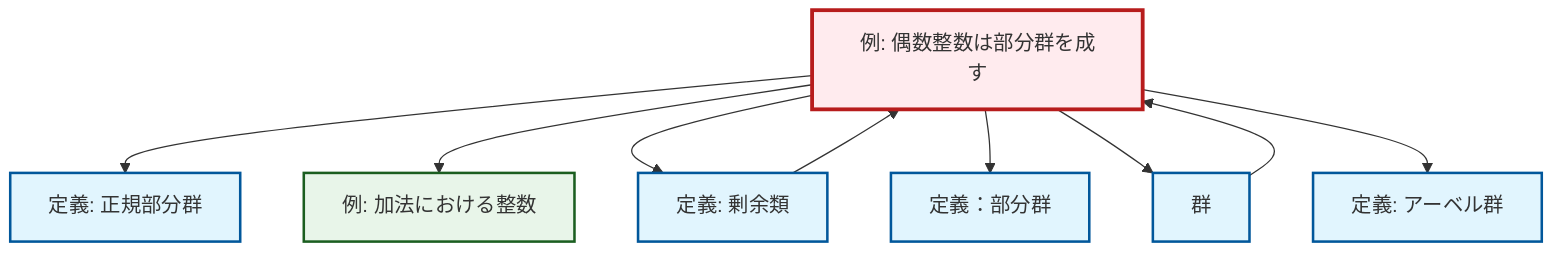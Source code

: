 graph TD
    classDef definition fill:#e1f5fe,stroke:#01579b,stroke-width:2px
    classDef theorem fill:#f3e5f5,stroke:#4a148c,stroke-width:2px
    classDef axiom fill:#fff3e0,stroke:#e65100,stroke-width:2px
    classDef example fill:#e8f5e9,stroke:#1b5e20,stroke-width:2px
    classDef current fill:#ffebee,stroke:#b71c1c,stroke-width:3px
    ex-even-integers-subgroup["例: 偶数整数は部分群を成す"]:::example
    ex-integers-addition["例: 加法における整数"]:::example
    def-subgroup["定義：部分群"]:::definition
    def-coset["定義: 剰余類"]:::definition
    def-normal-subgroup["定義: 正規部分群"]:::definition
    def-abelian-group["定義: アーベル群"]:::definition
    def-group["群"]:::definition
    ex-even-integers-subgroup --> def-normal-subgroup
    ex-even-integers-subgroup --> ex-integers-addition
    ex-even-integers-subgroup --> def-coset
    def-coset --> ex-even-integers-subgroup
    ex-even-integers-subgroup --> def-subgroup
    def-group --> ex-even-integers-subgroup
    ex-even-integers-subgroup --> def-group
    ex-even-integers-subgroup --> def-abelian-group
    class ex-even-integers-subgroup current